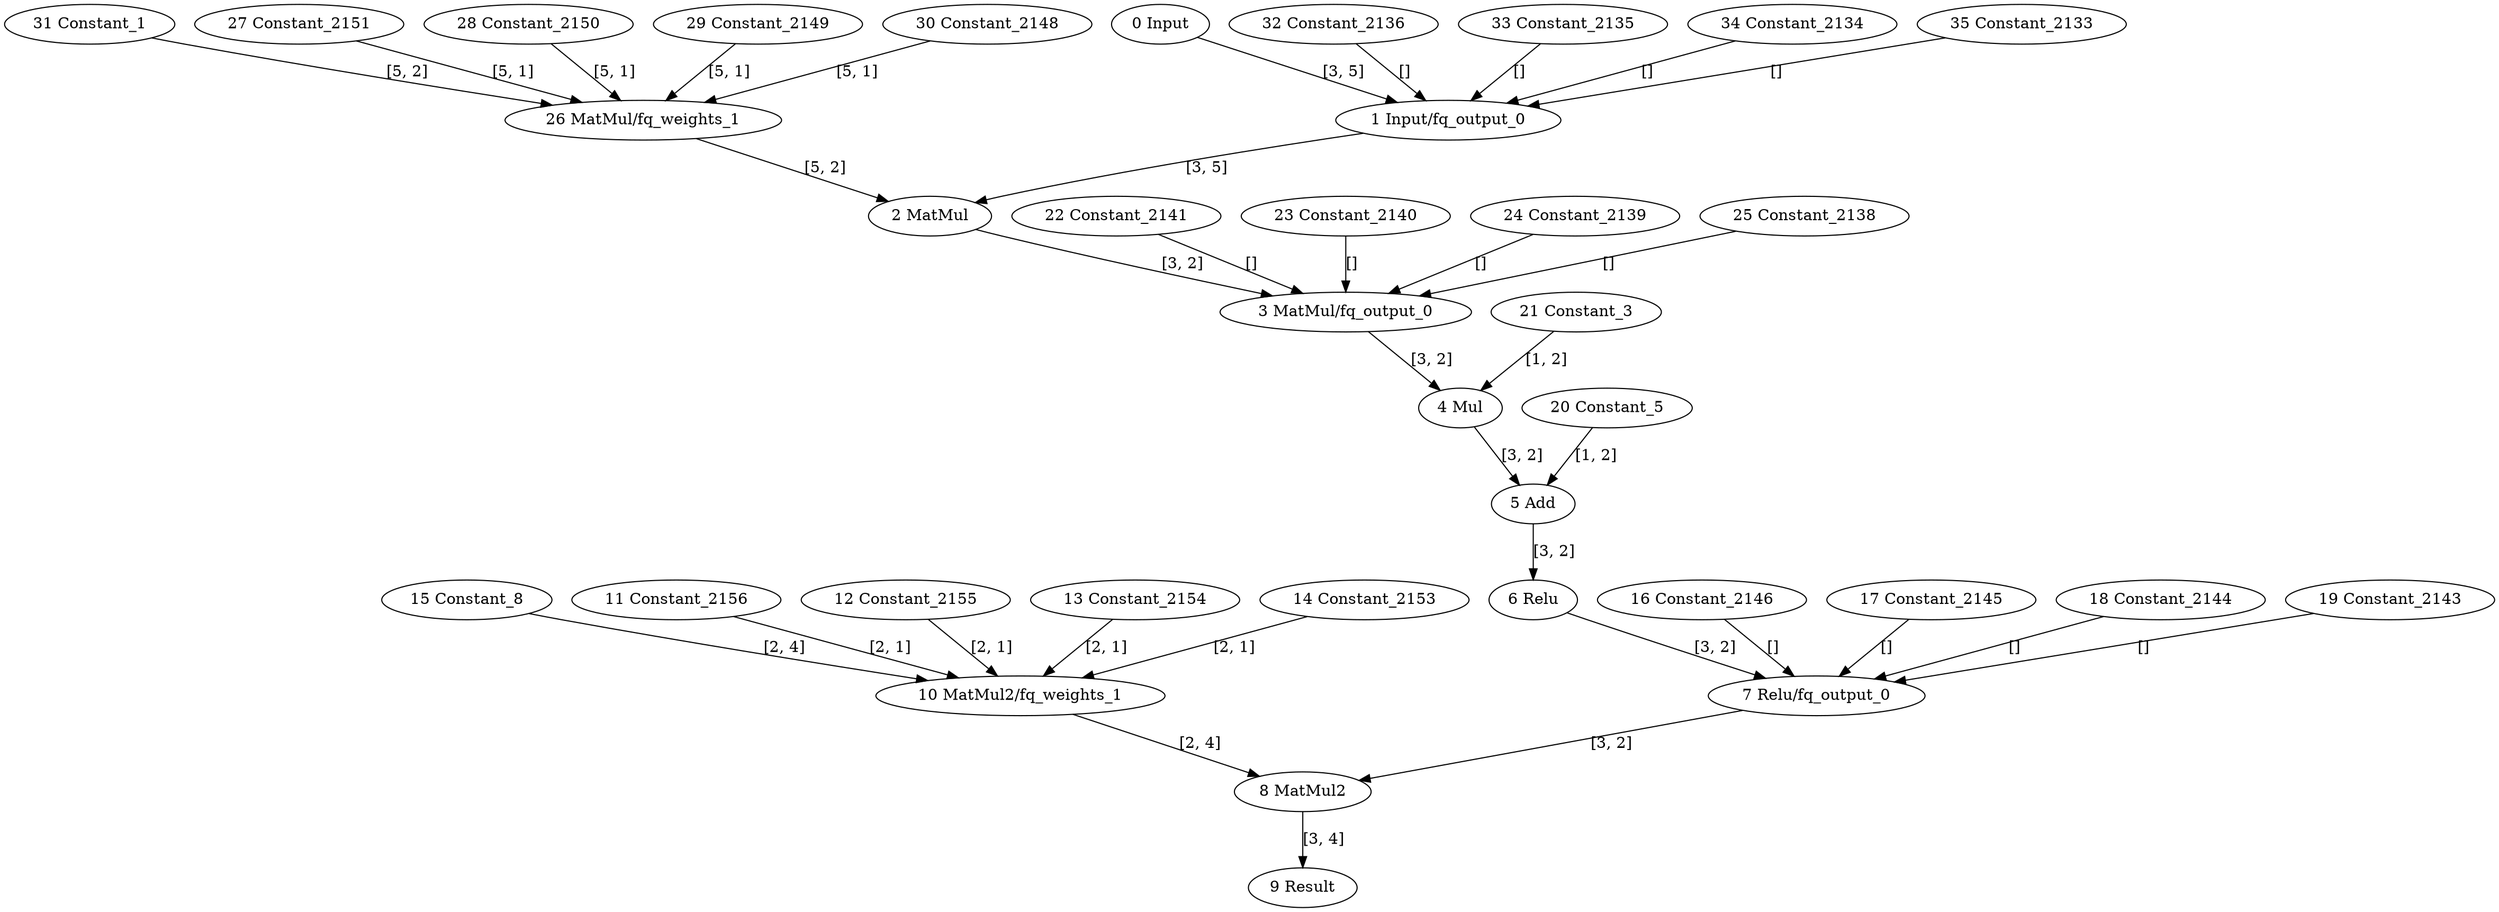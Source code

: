 strict digraph  {
"0 Input" [id=0, type=Parameter];
"1 Input/fq_output_0" [id=1, type=FakeQuantize];
"2 MatMul" [id=2, type=MatMul];
"3 MatMul/fq_output_0" [id=3, type=FakeQuantize];
"4 Mul" [id=4, type=Multiply];
"5 Add" [id=5, type=Add];
"6 Relu" [id=6, type=Relu];
"7 Relu/fq_output_0" [id=7, type=FakeQuantize];
"8 MatMul2" [id=8, type=MatMul];
"9 Result" [id=9, type=Result];
"10 MatMul2/fq_weights_1" [id=10, type=FakeQuantize];
"11 Constant_2156" [id=11, type=Constant];
"12 Constant_2155" [id=12, type=Constant];
"13 Constant_2154" [id=13, type=Constant];
"14 Constant_2153" [id=14, type=Constant];
"15 Constant_8" [id=15, type=Constant];
"16 Constant_2146" [id=16, type=Constant];
"17 Constant_2145" [id=17, type=Constant];
"18 Constant_2144" [id=18, type=Constant];
"19 Constant_2143" [id=19, type=Constant];
"20 Constant_5" [id=20, type=Constant];
"21 Constant_3" [id=21, type=Constant];
"22 Constant_2141" [id=22, type=Constant];
"23 Constant_2140" [id=23, type=Constant];
"24 Constant_2139" [id=24, type=Constant];
"25 Constant_2138" [id=25, type=Constant];
"26 MatMul/fq_weights_1" [id=26, type=FakeQuantize];
"27 Constant_2151" [id=27, type=Constant];
"28 Constant_2150" [id=28, type=Constant];
"29 Constant_2149" [id=29, type=Constant];
"30 Constant_2148" [id=30, type=Constant];
"31 Constant_1" [id=31, type=Constant];
"32 Constant_2136" [id=32, type=Constant];
"33 Constant_2135" [id=33, type=Constant];
"34 Constant_2134" [id=34, type=Constant];
"35 Constant_2133" [id=35, type=Constant];
"0 Input" -> "1 Input/fq_output_0"  [label="[3, 5]", style=solid];
"1 Input/fq_output_0" -> "2 MatMul"  [label="[3, 5]", style=solid];
"2 MatMul" -> "3 MatMul/fq_output_0"  [label="[3, 2]", style=solid];
"3 MatMul/fq_output_0" -> "4 Mul"  [label="[3, 2]", style=solid];
"4 Mul" -> "5 Add"  [label="[3, 2]", style=solid];
"5 Add" -> "6 Relu"  [label="[3, 2]", style=solid];
"6 Relu" -> "7 Relu/fq_output_0"  [label="[3, 2]", style=solid];
"7 Relu/fq_output_0" -> "8 MatMul2"  [label="[3, 2]", style=solid];
"8 MatMul2" -> "9 Result"  [label="[3, 4]", style=solid];
"10 MatMul2/fq_weights_1" -> "8 MatMul2"  [label="[2, 4]", style=solid];
"11 Constant_2156" -> "10 MatMul2/fq_weights_1"  [label="[2, 1]", style=solid];
"12 Constant_2155" -> "10 MatMul2/fq_weights_1"  [label="[2, 1]", style=solid];
"13 Constant_2154" -> "10 MatMul2/fq_weights_1"  [label="[2, 1]", style=solid];
"14 Constant_2153" -> "10 MatMul2/fq_weights_1"  [label="[2, 1]", style=solid];
"15 Constant_8" -> "10 MatMul2/fq_weights_1"  [label="[2, 4]", style=solid];
"16 Constant_2146" -> "7 Relu/fq_output_0"  [label="[]", style=solid];
"17 Constant_2145" -> "7 Relu/fq_output_0"  [label="[]", style=solid];
"18 Constant_2144" -> "7 Relu/fq_output_0"  [label="[]", style=solid];
"19 Constant_2143" -> "7 Relu/fq_output_0"  [label="[]", style=solid];
"20 Constant_5" -> "5 Add"  [label="[1, 2]", style=solid];
"21 Constant_3" -> "4 Mul"  [label="[1, 2]", style=solid];
"22 Constant_2141" -> "3 MatMul/fq_output_0"  [label="[]", style=solid];
"23 Constant_2140" -> "3 MatMul/fq_output_0"  [label="[]", style=solid];
"24 Constant_2139" -> "3 MatMul/fq_output_0"  [label="[]", style=solid];
"25 Constant_2138" -> "3 MatMul/fq_output_0"  [label="[]", style=solid];
"26 MatMul/fq_weights_1" -> "2 MatMul"  [label="[5, 2]", style=solid];
"27 Constant_2151" -> "26 MatMul/fq_weights_1"  [label="[5, 1]", style=solid];
"28 Constant_2150" -> "26 MatMul/fq_weights_1"  [label="[5, 1]", style=solid];
"29 Constant_2149" -> "26 MatMul/fq_weights_1"  [label="[5, 1]", style=solid];
"30 Constant_2148" -> "26 MatMul/fq_weights_1"  [label="[5, 1]", style=solid];
"31 Constant_1" -> "26 MatMul/fq_weights_1"  [label="[5, 2]", style=solid];
"32 Constant_2136" -> "1 Input/fq_output_0"  [label="[]", style=solid];
"33 Constant_2135" -> "1 Input/fq_output_0"  [label="[]", style=solid];
"34 Constant_2134" -> "1 Input/fq_output_0"  [label="[]", style=solid];
"35 Constant_2133" -> "1 Input/fq_output_0"  [label="[]", style=solid];
}
